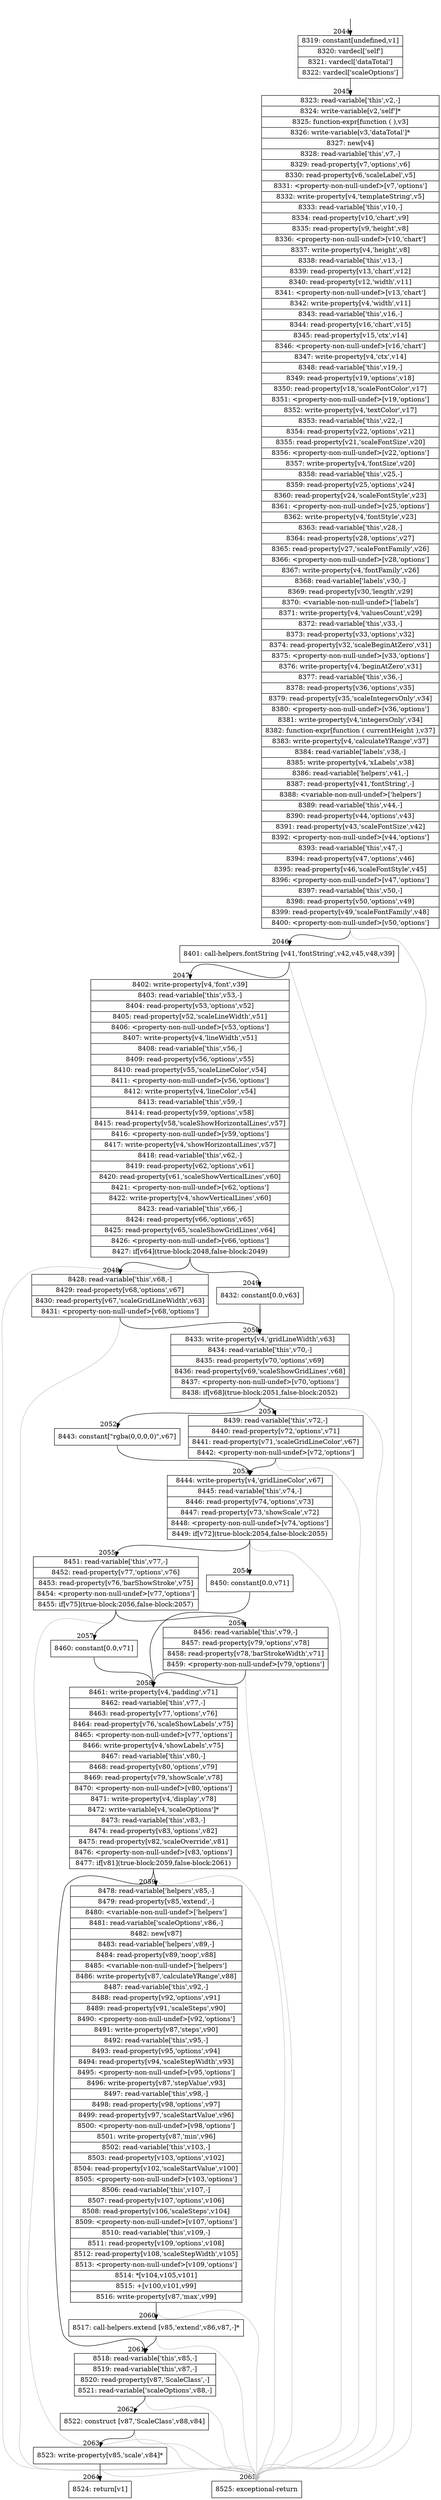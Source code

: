 digraph {
rankdir="TD"
BB_entry184[shape=none,label=""];
BB_entry184 -> BB2044 [tailport=s, headport=n, headlabel="    2044"]
BB2044 [shape=record label="{8319: constant[undefined,v1]|8320: vardecl['self']|8321: vardecl['dataTotal']|8322: vardecl['scaleOptions']}" ] 
BB2044 -> BB2045 [tailport=s, headport=n, headlabel="      2045"]
BB2045 [shape=record label="{8323: read-variable['this',v2,-]|8324: write-variable[v2,'self']*|8325: function-expr[function ( ),v3]|8326: write-variable[v3,'dataTotal']*|8327: new[v4]|8328: read-variable['this',v7,-]|8329: read-property[v7,'options',v6]|8330: read-property[v6,'scaleLabel',v5]|8331: \<property-non-null-undef\>[v7,'options']|8332: write-property[v4,'templateString',v5]|8333: read-variable['this',v10,-]|8334: read-property[v10,'chart',v9]|8335: read-property[v9,'height',v8]|8336: \<property-non-null-undef\>[v10,'chart']|8337: write-property[v4,'height',v8]|8338: read-variable['this',v13,-]|8339: read-property[v13,'chart',v12]|8340: read-property[v12,'width',v11]|8341: \<property-non-null-undef\>[v13,'chart']|8342: write-property[v4,'width',v11]|8343: read-variable['this',v16,-]|8344: read-property[v16,'chart',v15]|8345: read-property[v15,'ctx',v14]|8346: \<property-non-null-undef\>[v16,'chart']|8347: write-property[v4,'ctx',v14]|8348: read-variable['this',v19,-]|8349: read-property[v19,'options',v18]|8350: read-property[v18,'scaleFontColor',v17]|8351: \<property-non-null-undef\>[v19,'options']|8352: write-property[v4,'textColor',v17]|8353: read-variable['this',v22,-]|8354: read-property[v22,'options',v21]|8355: read-property[v21,'scaleFontSize',v20]|8356: \<property-non-null-undef\>[v22,'options']|8357: write-property[v4,'fontSize',v20]|8358: read-variable['this',v25,-]|8359: read-property[v25,'options',v24]|8360: read-property[v24,'scaleFontStyle',v23]|8361: \<property-non-null-undef\>[v25,'options']|8362: write-property[v4,'fontStyle',v23]|8363: read-variable['this',v28,-]|8364: read-property[v28,'options',v27]|8365: read-property[v27,'scaleFontFamily',v26]|8366: \<property-non-null-undef\>[v28,'options']|8367: write-property[v4,'fontFamily',v26]|8368: read-variable['labels',v30,-]|8369: read-property[v30,'length',v29]|8370: \<variable-non-null-undef\>['labels']|8371: write-property[v4,'valuesCount',v29]|8372: read-variable['this',v33,-]|8373: read-property[v33,'options',v32]|8374: read-property[v32,'scaleBeginAtZero',v31]|8375: \<property-non-null-undef\>[v33,'options']|8376: write-property[v4,'beginAtZero',v31]|8377: read-variable['this',v36,-]|8378: read-property[v36,'options',v35]|8379: read-property[v35,'scaleIntegersOnly',v34]|8380: \<property-non-null-undef\>[v36,'options']|8381: write-property[v4,'integersOnly',v34]|8382: function-expr[function ( currentHeight ),v37]|8383: write-property[v4,'calculateYRange',v37]|8384: read-variable['labels',v38,-]|8385: write-property[v4,'xLabels',v38]|8386: read-variable['helpers',v41,-]|8387: read-property[v41,'fontString',-]|8388: \<variable-non-null-undef\>['helpers']|8389: read-variable['this',v44,-]|8390: read-property[v44,'options',v43]|8391: read-property[v43,'scaleFontSize',v42]|8392: \<property-non-null-undef\>[v44,'options']|8393: read-variable['this',v47,-]|8394: read-property[v47,'options',v46]|8395: read-property[v46,'scaleFontStyle',v45]|8396: \<property-non-null-undef\>[v47,'options']|8397: read-variable['this',v50,-]|8398: read-property[v50,'options',v49]|8399: read-property[v49,'scaleFontFamily',v48]|8400: \<property-non-null-undef\>[v50,'options']}" ] 
BB2045 -> BB2046 [tailport=s, headport=n, headlabel="      2046"]
BB2045 -> BB2065 [tailport=s, headport=n, color=gray, headlabel="      2065"]
BB2046 [shape=record label="{8401: call-helpers.fontString [v41,'fontString',v42,v45,v48,v39]}" ] 
BB2046 -> BB2047 [tailport=s, headport=n, headlabel="      2047"]
BB2046 -> BB2065 [tailport=s, headport=n, color=gray]
BB2047 [shape=record label="{8402: write-property[v4,'font',v39]|8403: read-variable['this',v53,-]|8404: read-property[v53,'options',v52]|8405: read-property[v52,'scaleLineWidth',v51]|8406: \<property-non-null-undef\>[v53,'options']|8407: write-property[v4,'lineWidth',v51]|8408: read-variable['this',v56,-]|8409: read-property[v56,'options',v55]|8410: read-property[v55,'scaleLineColor',v54]|8411: \<property-non-null-undef\>[v56,'options']|8412: write-property[v4,'lineColor',v54]|8413: read-variable['this',v59,-]|8414: read-property[v59,'options',v58]|8415: read-property[v58,'scaleShowHorizontalLines',v57]|8416: \<property-non-null-undef\>[v59,'options']|8417: write-property[v4,'showHorizontalLines',v57]|8418: read-variable['this',v62,-]|8419: read-property[v62,'options',v61]|8420: read-property[v61,'scaleShowVerticalLines',v60]|8421: \<property-non-null-undef\>[v62,'options']|8422: write-property[v4,'showVerticalLines',v60]|8423: read-variable['this',v66,-]|8424: read-property[v66,'options',v65]|8425: read-property[v65,'scaleShowGridLines',v64]|8426: \<property-non-null-undef\>[v66,'options']|8427: if[v64](true-block:2048,false-block:2049)}" ] 
BB2047 -> BB2048 [tailport=s, headport=n, headlabel="      2048"]
BB2047 -> BB2049 [tailport=s, headport=n, headlabel="      2049"]
BB2047 -> BB2065 [tailport=s, headport=n, color=gray]
BB2048 [shape=record label="{8428: read-variable['this',v68,-]|8429: read-property[v68,'options',v67]|8430: read-property[v67,'scaleGridLineWidth',v63]|8431: \<property-non-null-undef\>[v68,'options']}" ] 
BB2048 -> BB2050 [tailport=s, headport=n, headlabel="      2050"]
BB2048 -> BB2065 [tailport=s, headport=n, color=gray]
BB2049 [shape=record label="{8432: constant[0.0,v63]}" ] 
BB2049 -> BB2050 [tailport=s, headport=n]
BB2050 [shape=record label="{8433: write-property[v4,'gridLineWidth',v63]|8434: read-variable['this',v70,-]|8435: read-property[v70,'options',v69]|8436: read-property[v69,'scaleShowGridLines',v68]|8437: \<property-non-null-undef\>[v70,'options']|8438: if[v68](true-block:2051,false-block:2052)}" ] 
BB2050 -> BB2051 [tailport=s, headport=n, headlabel="      2051"]
BB2050 -> BB2052 [tailport=s, headport=n, headlabel="      2052"]
BB2050 -> BB2065 [tailport=s, headport=n, color=gray]
BB2051 [shape=record label="{8439: read-variable['this',v72,-]|8440: read-property[v72,'options',v71]|8441: read-property[v71,'scaleGridLineColor',v67]|8442: \<property-non-null-undef\>[v72,'options']}" ] 
BB2051 -> BB2053 [tailport=s, headport=n, headlabel="      2053"]
BB2051 -> BB2065 [tailport=s, headport=n, color=gray]
BB2052 [shape=record label="{8443: constant[\"rgba(0,0,0,0)\",v67]}" ] 
BB2052 -> BB2053 [tailport=s, headport=n]
BB2053 [shape=record label="{8444: write-property[v4,'gridLineColor',v67]|8445: read-variable['this',v74,-]|8446: read-property[v74,'options',v73]|8447: read-property[v73,'showScale',v72]|8448: \<property-non-null-undef\>[v74,'options']|8449: if[v72](true-block:2054,false-block:2055)}" ] 
BB2053 -> BB2054 [tailport=s, headport=n, headlabel="      2054"]
BB2053 -> BB2055 [tailport=s, headport=n, headlabel="      2055"]
BB2053 -> BB2065 [tailport=s, headport=n, color=gray]
BB2054 [shape=record label="{8450: constant[0.0,v71]}" ] 
BB2054 -> BB2058 [tailport=s, headport=n, headlabel="      2058"]
BB2055 [shape=record label="{8451: read-variable['this',v77,-]|8452: read-property[v77,'options',v76]|8453: read-property[v76,'barShowStroke',v75]|8454: \<property-non-null-undef\>[v77,'options']|8455: if[v75](true-block:2056,false-block:2057)}" ] 
BB2055 -> BB2056 [tailport=s, headport=n, headlabel="      2056"]
BB2055 -> BB2057 [tailport=s, headport=n, headlabel="      2057"]
BB2055 -> BB2065 [tailport=s, headport=n, color=gray]
BB2056 [shape=record label="{8456: read-variable['this',v79,-]|8457: read-property[v79,'options',v78]|8458: read-property[v78,'barStrokeWidth',v71]|8459: \<property-non-null-undef\>[v79,'options']}" ] 
BB2056 -> BB2058 [tailport=s, headport=n]
BB2056 -> BB2065 [tailport=s, headport=n, color=gray]
BB2057 [shape=record label="{8460: constant[0.0,v71]}" ] 
BB2057 -> BB2058 [tailport=s, headport=n]
BB2058 [shape=record label="{8461: write-property[v4,'padding',v71]|8462: read-variable['this',v77,-]|8463: read-property[v77,'options',v76]|8464: read-property[v76,'scaleShowLabels',v75]|8465: \<property-non-null-undef\>[v77,'options']|8466: write-property[v4,'showLabels',v75]|8467: read-variable['this',v80,-]|8468: read-property[v80,'options',v79]|8469: read-property[v79,'showScale',v78]|8470: \<property-non-null-undef\>[v80,'options']|8471: write-property[v4,'display',v78]|8472: write-variable[v4,'scaleOptions']*|8473: read-variable['this',v83,-]|8474: read-property[v83,'options',v82]|8475: read-property[v82,'scaleOverride',v81]|8476: \<property-non-null-undef\>[v83,'options']|8477: if[v81](true-block:2059,false-block:2061)}" ] 
BB2058 -> BB2059 [tailport=s, headport=n, headlabel="      2059"]
BB2058 -> BB2061 [tailport=s, headport=n, headlabel="      2061"]
BB2058 -> BB2065 [tailport=s, headport=n, color=gray]
BB2059 [shape=record label="{8478: read-variable['helpers',v85,-]|8479: read-property[v85,'extend',-]|8480: \<variable-non-null-undef\>['helpers']|8481: read-variable['scaleOptions',v86,-]|8482: new[v87]|8483: read-variable['helpers',v89,-]|8484: read-property[v89,'noop',v88]|8485: \<variable-non-null-undef\>['helpers']|8486: write-property[v87,'calculateYRange',v88]|8487: read-variable['this',v92,-]|8488: read-property[v92,'options',v91]|8489: read-property[v91,'scaleSteps',v90]|8490: \<property-non-null-undef\>[v92,'options']|8491: write-property[v87,'steps',v90]|8492: read-variable['this',v95,-]|8493: read-property[v95,'options',v94]|8494: read-property[v94,'scaleStepWidth',v93]|8495: \<property-non-null-undef\>[v95,'options']|8496: write-property[v87,'stepValue',v93]|8497: read-variable['this',v98,-]|8498: read-property[v98,'options',v97]|8499: read-property[v97,'scaleStartValue',v96]|8500: \<property-non-null-undef\>[v98,'options']|8501: write-property[v87,'min',v96]|8502: read-variable['this',v103,-]|8503: read-property[v103,'options',v102]|8504: read-property[v102,'scaleStartValue',v100]|8505: \<property-non-null-undef\>[v103,'options']|8506: read-variable['this',v107,-]|8507: read-property[v107,'options',v106]|8508: read-property[v106,'scaleSteps',v104]|8509: \<property-non-null-undef\>[v107,'options']|8510: read-variable['this',v109,-]|8511: read-property[v109,'options',v108]|8512: read-property[v108,'scaleStepWidth',v105]|8513: \<property-non-null-undef\>[v109,'options']|8514: *[v104,v105,v101]|8515: +[v100,v101,v99]|8516: write-property[v87,'max',v99]}" ] 
BB2059 -> BB2060 [tailport=s, headport=n, headlabel="      2060"]
BB2059 -> BB2065 [tailport=s, headport=n, color=gray]
BB2060 [shape=record label="{8517: call-helpers.extend [v85,'extend',v86,v87,-]*}" ] 
BB2060 -> BB2061 [tailport=s, headport=n]
BB2060 -> BB2065 [tailport=s, headport=n, color=gray]
BB2061 [shape=record label="{8518: read-variable['this',v85,-]|8519: read-variable['this',v87,-]|8520: read-property[v87,'ScaleClass',-]|8521: read-variable['scaleOptions',v88,-]}" ] 
BB2061 -> BB2062 [tailport=s, headport=n, headlabel="      2062"]
BB2061 -> BB2065 [tailport=s, headport=n, color=gray]
BB2062 [shape=record label="{8522: construct [v87,'ScaleClass',v88,v84]}" ] 
BB2062 -> BB2063 [tailport=s, headport=n, headlabel="      2063"]
BB2062 -> BB2065 [tailport=s, headport=n, color=gray]
BB2063 [shape=record label="{8523: write-property[v85,'scale',v84]*}" ] 
BB2063 -> BB2064 [tailport=s, headport=n, headlabel="      2064"]
BB2063 -> BB2065 [tailport=s, headport=n, color=gray]
BB2064 [shape=record label="{8524: return[v1]}" ] 
BB2065 [shape=record label="{8525: exceptional-return}" ] 
//#$~ 2256
}
